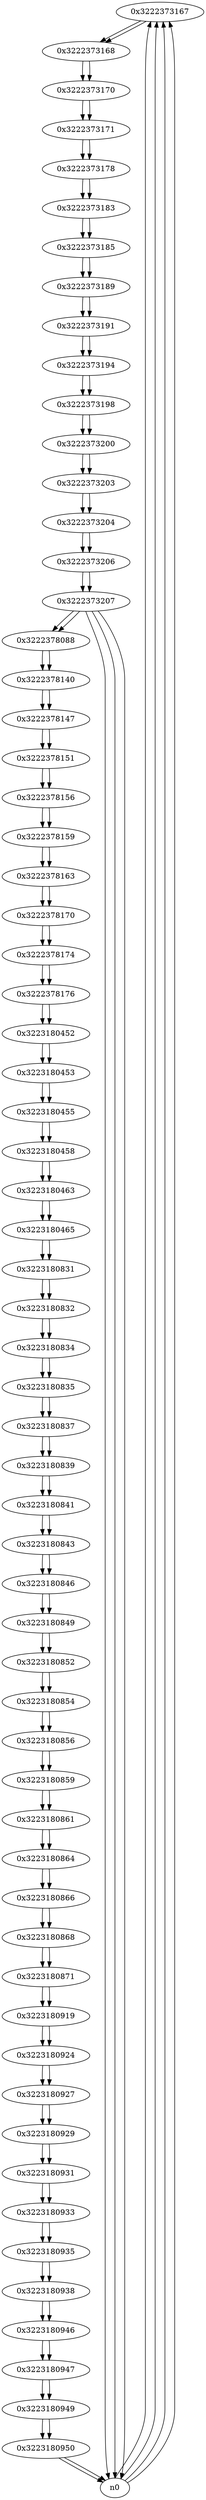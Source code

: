 digraph G{
/* nodes */
  n1 [label="0x3222373167"]
  n2 [label="0x3222373168"]
  n3 [label="0x3222373170"]
  n4 [label="0x3222373171"]
  n5 [label="0x3222373178"]
  n6 [label="0x3222373183"]
  n7 [label="0x3222373185"]
  n8 [label="0x3222373189"]
  n9 [label="0x3222373191"]
  n10 [label="0x3222373194"]
  n11 [label="0x3222373198"]
  n12 [label="0x3222373200"]
  n13 [label="0x3222373203"]
  n14 [label="0x3222373204"]
  n15 [label="0x3222373206"]
  n16 [label="0x3222373207"]
  n17 [label="0x3222378088"]
  n18 [label="0x3222378140"]
  n19 [label="0x3222378147"]
  n20 [label="0x3222378151"]
  n21 [label="0x3222378156"]
  n22 [label="0x3222378159"]
  n23 [label="0x3222378163"]
  n24 [label="0x3222378170"]
  n25 [label="0x3222378174"]
  n26 [label="0x3222378176"]
  n27 [label="0x3223180452"]
  n28 [label="0x3223180453"]
  n29 [label="0x3223180455"]
  n30 [label="0x3223180458"]
  n31 [label="0x3223180463"]
  n32 [label="0x3223180465"]
  n33 [label="0x3223180831"]
  n34 [label="0x3223180832"]
  n35 [label="0x3223180834"]
  n36 [label="0x3223180835"]
  n37 [label="0x3223180837"]
  n38 [label="0x3223180839"]
  n39 [label="0x3223180841"]
  n40 [label="0x3223180843"]
  n41 [label="0x3223180846"]
  n42 [label="0x3223180849"]
  n43 [label="0x3223180852"]
  n44 [label="0x3223180854"]
  n45 [label="0x3223180856"]
  n46 [label="0x3223180859"]
  n47 [label="0x3223180861"]
  n48 [label="0x3223180864"]
  n49 [label="0x3223180866"]
  n50 [label="0x3223180868"]
  n51 [label="0x3223180871"]
  n52 [label="0x3223180919"]
  n53 [label="0x3223180924"]
  n54 [label="0x3223180927"]
  n55 [label="0x3223180929"]
  n56 [label="0x3223180931"]
  n57 [label="0x3223180933"]
  n58 [label="0x3223180935"]
  n59 [label="0x3223180938"]
  n60 [label="0x3223180946"]
  n61 [label="0x3223180947"]
  n62 [label="0x3223180949"]
  n63 [label="0x3223180950"]
/* edges */
n1 -> n2;
n0 -> n1;
n0 -> n1;
n0 -> n1;
n0 -> n1;
n2 -> n3;
n1 -> n2;
n3 -> n4;
n2 -> n3;
n4 -> n5;
n3 -> n4;
n5 -> n6;
n4 -> n5;
n6 -> n7;
n5 -> n6;
n7 -> n8;
n6 -> n7;
n8 -> n9;
n7 -> n8;
n9 -> n10;
n8 -> n9;
n10 -> n11;
n9 -> n10;
n11 -> n12;
n10 -> n11;
n12 -> n13;
n11 -> n12;
n13 -> n14;
n12 -> n13;
n14 -> n15;
n13 -> n14;
n15 -> n16;
n14 -> n15;
n16 -> n17;
n16 -> n0;
n16 -> n0;
n16 -> n0;
n15 -> n16;
n17 -> n18;
n16 -> n17;
n18 -> n19;
n17 -> n18;
n19 -> n20;
n18 -> n19;
n20 -> n21;
n19 -> n20;
n21 -> n22;
n20 -> n21;
n22 -> n23;
n21 -> n22;
n23 -> n24;
n22 -> n23;
n24 -> n25;
n23 -> n24;
n25 -> n26;
n24 -> n25;
n26 -> n27;
n25 -> n26;
n27 -> n28;
n26 -> n27;
n28 -> n29;
n27 -> n28;
n29 -> n30;
n28 -> n29;
n30 -> n31;
n29 -> n30;
n31 -> n32;
n30 -> n31;
n32 -> n33;
n31 -> n32;
n33 -> n34;
n32 -> n33;
n34 -> n35;
n33 -> n34;
n35 -> n36;
n34 -> n35;
n36 -> n37;
n35 -> n36;
n37 -> n38;
n36 -> n37;
n38 -> n39;
n37 -> n38;
n39 -> n40;
n38 -> n39;
n40 -> n41;
n39 -> n40;
n41 -> n42;
n40 -> n41;
n42 -> n43;
n41 -> n42;
n43 -> n44;
n42 -> n43;
n44 -> n45;
n43 -> n44;
n45 -> n46;
n44 -> n45;
n46 -> n47;
n45 -> n46;
n47 -> n48;
n46 -> n47;
n48 -> n49;
n47 -> n48;
n49 -> n50;
n48 -> n49;
n50 -> n51;
n49 -> n50;
n51 -> n52;
n50 -> n51;
n52 -> n53;
n51 -> n52;
n53 -> n54;
n52 -> n53;
n54 -> n55;
n53 -> n54;
n55 -> n56;
n54 -> n55;
n56 -> n57;
n55 -> n56;
n57 -> n58;
n56 -> n57;
n58 -> n59;
n57 -> n58;
n59 -> n60;
n58 -> n59;
n60 -> n61;
n59 -> n60;
n61 -> n62;
n60 -> n61;
n62 -> n63;
n61 -> n62;
n63 -> n0;
n63 -> n0;
n62 -> n63;
}
